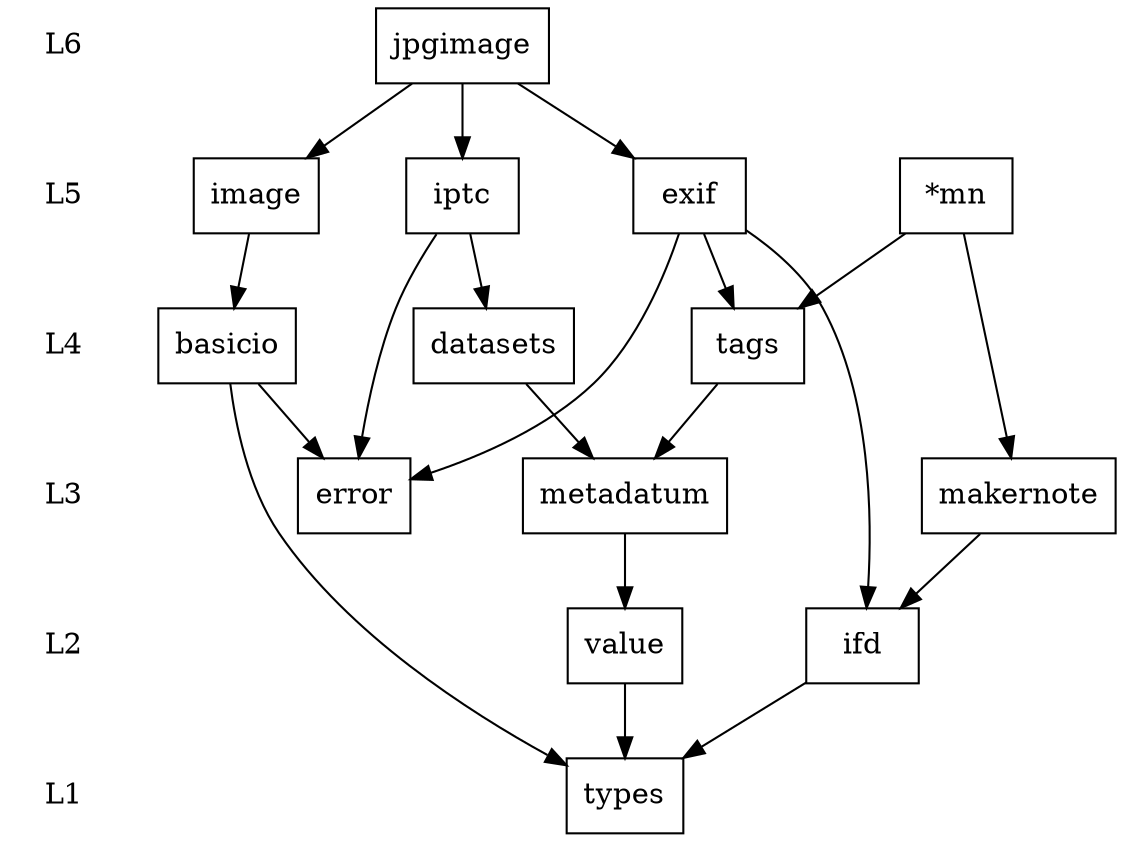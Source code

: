 ################################################################################
# File     : exiv2.dot
# Version  : $Rev: 572 $
# Author(s): Andreas Huggel (ahu) <ahuggel@gmx.net>
# History  : 18-Feb-04, ahu: created
#            19-Mar-05, ahu: updated after inside-out change
#
# Description:
#  Dot file for a graph showing the component dependencies ("uses in the 
#  interface") of the Exiv2 library.
#  Run the following command to get the image: 
#  $ dot -Tgif -oexiv2.gif exiv2.dot
################################################################################

digraph "Exiv2 component dependencies" {

	L1 [shape=plaintext] ;
	L2 [shape=plaintext] ;
	L3 [shape=plaintext] ;
	L4 [shape=plaintext] ;
	L5 [shape=plaintext] ;
	L6 [shape=plaintext] ;

	"L6" -> "L5" -> "L4" -> "L3" -> "L2" -> "L1" [style=invis] ;

	"exif"      [shape=box] ;
	"iptc"      [shape=box] ;
	"metadatum" [shape=box] ;
	"ifd"       [shape=box] ;
	"image"     [shape=box] ;
	"tags"      [shape=box] ;
	"datasets"  [shape=box] ;
	"value"     [shape=box] ;
	"types"     [shape=box] ;
	"error"     [shape=box] ;
	"makernote" [shape=box] ;
	"basicio"   [shape=box] ;
	"*mn"       [shape=box] ;
	"jpgimage"  [shape=box] ;

	clusterrank="local";
	"basicio" -> "error"
	"basicio" -> "types"
	"*mn" -> "makernote"
	"*mn" -> "tags"
	"datasets" -> "metadatum"
	"exif" -> "ifd"
	"exif" -> "tags"
        "exif" -> "error"
	"ifd" -> "types"
	"image" -> "basicio"
	"iptc" -> "datasets"
	"iptc" -> "error"
	"jpgimage" -> "exif"
	"jpgimage" -> "image"
	"jpgimage" -> "iptc"
	"makernote" -> "ifd"
	"metadatum" -> "value"
	"tags" -> "metadatum"
	"value" -> "types"

	{ rank=same; L1 "types" }
	{ rank=same; L2 "value" "ifd" }
	{ rank=same; L5 "image" "iptc" }

}

